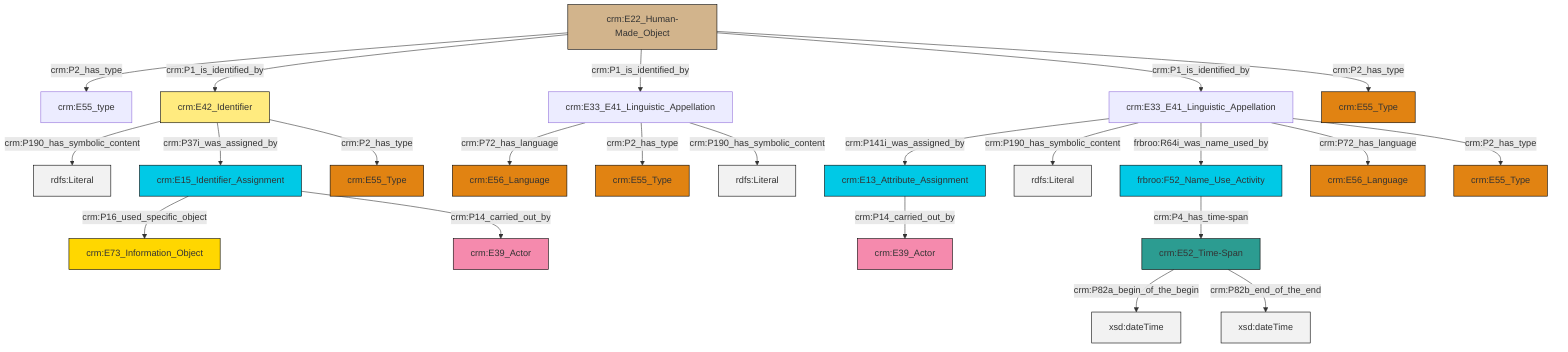 graph TD
classDef Literal fill:#f2f2f2,stroke:#000000;
classDef CRM_Entity fill:#FFFFFF,stroke:#000000;
classDef Temporal_Entity fill:#00C9E6, stroke:#000000;
classDef Type fill:#E18312, stroke:#000000;
classDef Time-Span fill:#2C9C91, stroke:#000000;
classDef Appellation fill:#FFEB7F, stroke:#000000;
classDef Place fill:#008836, stroke:#000000;
classDef Persistent_Item fill:#B266B2, stroke:#000000;
classDef Conceptual_Object fill:#FFD700, stroke:#000000;
classDef Physical_Thing fill:#D2B48C, stroke:#000000;
classDef Actor fill:#f58aad, stroke:#000000;
classDef PC_Classes fill:#4ce600, stroke:#000000;
classDef Multi fill:#cccccc,stroke:#000000;

6["crm:E33_E41_Linguistic_Appellation"]:::Default -->|crm:P141i_was_assigned_by| 8["crm:E13_Attribute_Assignment"]:::Temporal_Entity
2["crm:E42_Identifier"]:::Appellation -->|crm:P190_has_symbolic_content| 11[rdfs:Literal]:::Literal
19["crm:E22_Human-Made_Object"]:::Physical_Thing -->|crm:P2_has_type| 20["crm:E55_type"]:::Default
16["crm:E33_E41_Linguistic_Appellation"]:::Default -->|crm:P72_has_language| 0["crm:E56_Language"]:::Type
6["crm:E33_E41_Linguistic_Appellation"]:::Default -->|crm:P190_has_symbolic_content| 21[rdfs:Literal]:::Literal
6["crm:E33_E41_Linguistic_Appellation"]:::Default -->|frbroo:R64i_was_name_used_by| 24["frbroo:F52_Name_Use_Activity"]:::Temporal_Entity
19["crm:E22_Human-Made_Object"]:::Physical_Thing -->|crm:P1_is_identified_by| 2["crm:E42_Identifier"]:::Appellation
16["crm:E33_E41_Linguistic_Appellation"]:::Default -->|crm:P2_has_type| 26["crm:E55_Type"]:::Type
27["crm:E15_Identifier_Assignment"]:::Temporal_Entity -->|crm:P16_used_specific_object| 28["crm:E73_Information_Object"]:::Conceptual_Object
4["crm:E52_Time-Span"]:::Time-Span -->|crm:P82a_begin_of_the_begin| 30[xsd:dateTime]:::Literal
4["crm:E52_Time-Span"]:::Time-Span -->|crm:P82b_end_of_the_end| 31[xsd:dateTime]:::Literal
19["crm:E22_Human-Made_Object"]:::Physical_Thing -->|crm:P1_is_identified_by| 16["crm:E33_E41_Linguistic_Appellation"]:::Default
2["crm:E42_Identifier"]:::Appellation -->|crm:P37i_was_assigned_by| 27["crm:E15_Identifier_Assignment"]:::Temporal_Entity
19["crm:E22_Human-Made_Object"]:::Physical_Thing -->|crm:P1_is_identified_by| 6["crm:E33_E41_Linguistic_Appellation"]:::Default
19["crm:E22_Human-Made_Object"]:::Physical_Thing -->|crm:P2_has_type| 14["crm:E55_Type"]:::Type
27["crm:E15_Identifier_Assignment"]:::Temporal_Entity -->|crm:P14_carried_out_by| 35["crm:E39_Actor"]:::Actor
6["crm:E33_E41_Linguistic_Appellation"]:::Default -->|crm:P72_has_language| 12["crm:E56_Language"]:::Type
16["crm:E33_E41_Linguistic_Appellation"]:::Default -->|crm:P190_has_symbolic_content| 36[rdfs:Literal]:::Literal
8["crm:E13_Attribute_Assignment"]:::Temporal_Entity -->|crm:P14_carried_out_by| 37["crm:E39_Actor"]:::Actor
2["crm:E42_Identifier"]:::Appellation -->|crm:P2_has_type| 22["crm:E55_Type"]:::Type
6["crm:E33_E41_Linguistic_Appellation"]:::Default -->|crm:P2_has_type| 9["crm:E55_Type"]:::Type
24["frbroo:F52_Name_Use_Activity"]:::Temporal_Entity -->|crm:P4_has_time-span| 4["crm:E52_Time-Span"]:::Time-Span